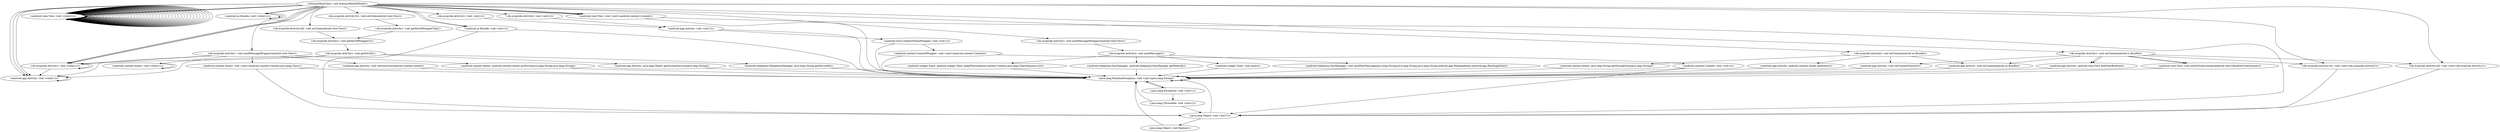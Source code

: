 digraph "callgraph" {
    "<dummyMainClass: void dummyMainMethod()>"
    "<de.ecspride.Activity1: void <clinit>()>"
    "<dummyMainClass: void dummyMainMethod()>"->"<de.ecspride.Activity1: void <clinit>()>";
    "<dummyMainClass: void dummyMainMethod()>"->"<de.ecspride.Activity1: void <clinit>()>";
    "<android.view.View: void <clinit>()>"
    "<dummyMainClass: void dummyMainMethod()>"->"<android.view.View: void <clinit>()>";
    "<android.os.Bundle: void <clinit>()>"
    "<dummyMainClass: void dummyMainMethod()>"->"<android.os.Bundle: void <clinit>()>";
    "<android.app.Activity: void <clinit>()>"
    "<dummyMainClass: void dummyMainMethod()>"->"<android.app.Activity: void <clinit>()>";
    "<dummyMainClass: void dummyMainMethod()>"->"<android.view.View: void <clinit>()>";
    "<dummyMainClass: void dummyMainMethod()>"->"<android.view.View: void <clinit>()>";
    "<dummyMainClass: void dummyMainMethod()>"->"<android.app.Activity: void <clinit>()>";
    "<dummyMainClass: void dummyMainMethod()>"->"<de.ecspride.Activity1: void <clinit>()>";
    "<dummyMainClass: void dummyMainMethod()>"->"<android.view.View: void <clinit>()>";
    "<dummyMainClass: void dummyMainMethod()>"->"<android.os.Bundle: void <clinit>()>";
    "<dummyMainClass: void dummyMainMethod()>"->"<android.app.Activity: void <clinit>()>";
    "<de.ecspride.Activity1: void <clinit>()>"->"<de.ecspride.Activity1: void <clinit>()>";
    "<de.ecspride.Activity1: void <clinit>()>"->"<android.app.Activity: void <clinit>()>";
    "<android.view.View: void <clinit>()>"->"<android.view.View: void <clinit>()>";
    "<android.view.View: void <clinit>()>"->"<android.view.View: void <clinit>()>";
    "<android.view.View: void <clinit>()>"->"<android.view.View: void <clinit>()>";
    "<android.view.View: void <clinit>()>"->"<android.view.View: void <clinit>()>";
    "<android.view.View: void <clinit>()>"->"<android.view.View: void <clinit>()>";
    "<android.view.View: void <clinit>()>"->"<android.view.View: void <clinit>()>";
    "<android.view.View: void <clinit>()>"->"<android.view.View: void <clinit>()>";
    "<android.view.View: void <clinit>()>"->"<android.view.View: void <clinit>()>";
    "<android.view.View: void <clinit>()>"->"<android.view.View: void <clinit>()>";
    "<android.view.View: void <clinit>()>"->"<android.view.View: void <clinit>()>";
    "<android.view.View: void <clinit>()>"->"<android.view.View: void <clinit>()>";
    "<android.view.View: void <clinit>()>"->"<android.view.View: void <clinit>()>";
    "<android.view.View: void <clinit>()>"->"<android.view.View: void <clinit>()>";
    "<android.view.View: void <clinit>()>"->"<android.view.View: void <clinit>()>";
    "<android.view.View: void <clinit>()>"->"<android.view.View: void <clinit>()>";
    "<android.view.View: void <clinit>()>"->"<android.view.View: void <clinit>()>";
    "<android.view.View: void <clinit>()>"->"<android.view.View: void <clinit>()>";
    "<android.view.View: void <clinit>()>"->"<android.view.View: void <clinit>()>";
    "<android.view.View: void <clinit>()>"->"<android.view.View: void <clinit>()>";
    "<android.view.View: void <clinit>()>"->"<android.view.View: void <clinit>()>";
    "<android.view.View: void <clinit>()>"->"<android.view.View: void <clinit>()>";
    "<android.view.View: void <clinit>()>"->"<android.view.View: void <clinit>()>";
    "<android.view.View: void <clinit>()>"->"<android.view.View: void <clinit>()>";
    "<android.view.View: void <clinit>()>"->"<android.view.View: void <clinit>()>";
    "<android.view.View: void <clinit>()>"->"<android.view.View: void <clinit>()>";
    "<android.view.View: void <clinit>()>"->"<android.view.View: void <clinit>()>";
    "<android.view.View: void <clinit>()>"->"<android.view.View: void <clinit>()>";
    "<android.view.View: void <clinit>()>"->"<android.view.View: void <clinit>()>";
    "<android.view.View: void <clinit>()>"->"<android.view.View: void <clinit>()>";
    "<android.view.View: void <clinit>()>"->"<android.view.View: void <clinit>()>";
    "<android.view.View: void <clinit>()>"->"<android.view.View: void <clinit>()>";
    "<android.view.View: void <clinit>()>"->"<android.view.View: void <clinit>()>";
    "<android.view.View: void <clinit>()>"->"<android.view.View: void <clinit>()>";
    "<android.view.View: void <clinit>()>"->"<android.view.View: void <clinit>()>";
    "<android.view.View: void <clinit>()>"->"<android.view.View: void <clinit>()>";
    "<android.view.View: void <clinit>()>"->"<android.view.View: void <clinit>()>";
    "<android.view.View: void <clinit>()>"->"<android.view.View: void <clinit>()>";
    "<android.view.View: void <clinit>()>"->"<android.view.View: void <clinit>()>";
    "<android.view.View: void <clinit>()>"->"<android.view.View: void <clinit>()>";
    "<android.view.View: void <clinit>()>"->"<android.view.View: void <clinit>()>";
    "<android.view.View: void <clinit>()>"->"<android.view.View: void <clinit>()>";
    "<android.os.Bundle: void <clinit>()>"->"<android.os.Bundle: void <clinit>()>";
    "<android.os.Bundle: void <clinit>()>"->"<android.os.Bundle: void <clinit>()>";
    "<android.app.Activity: void <clinit>()>"->"<android.app.Activity: void <clinit>()>";
    "<de.ecspride.Activity1: void <init>()>"
    "<dummyMainClass: void dummyMainMethod()>"->"<de.ecspride.Activity1: void <init>()>";
    "<de.ecspride.Activity1: void onCreate(android.os.Bundle)>"
    "<dummyMainClass: void dummyMainMethod()>"->"<de.ecspride.Activity1: void onCreate(android.os.Bundle)>";
    "<de.ecspride.Activity1: void sendMessageWrapper(android.view.View)>"
    "<dummyMainClass: void dummyMainMethod()>"->"<de.ecspride.Activity1: void sendMessageWrapper(android.view.View)>";
    "<android.os.Bundle: void <init>()>"
    "<dummyMainClass: void dummyMainMethod()>"->"<android.os.Bundle: void <init>()>";
    "<android.view.View: void <init>(android.content.Context)>"
    "<dummyMainClass: void dummyMainMethod()>"->"<android.view.View: void <init>(android.content.Context)>";
    "<de.ecspride.Activity1$1: void <init>(de.ecspride.Activity1)>"
    "<dummyMainClass: void dummyMainMethod()>"->"<de.ecspride.Activity1$1: void <init>(de.ecspride.Activity1)>";
    "<de.ecspride.Activity1$1: void onClick(android.view.View)>"
    "<dummyMainClass: void dummyMainMethod()>"->"<de.ecspride.Activity1$1: void onClick(android.view.View)>";
    "<dummyMainClass: void dummyMainMethod()>"->"<android.view.View: void <init>(android.content.Context)>";
    "<de.ecspride.Activity1$2: void <init>(de.ecspride.Activity1)>"
    "<dummyMainClass: void dummyMainMethod()>"->"<de.ecspride.Activity1$2: void <init>(de.ecspride.Activity1)>";
    "<de.ecspride.Activity1$2: void onClick(android.view.View)>"
    "<dummyMainClass: void dummyMainMethod()>"->"<de.ecspride.Activity1$2: void onClick(android.view.View)>";
    "<dummyMainClass: void dummyMainMethod()>"->"<android.view.View: void <init>(android.content.Context)>";
    "<de.ecspride.Activity2: void <init>()>"
    "<dummyMainClass: void dummyMainMethod()>"->"<de.ecspride.Activity2: void <init>()>";
    "<de.ecspride.Activity2: void onCreate(android.os.Bundle)>"
    "<dummyMainClass: void dummyMainMethod()>"->"<de.ecspride.Activity2: void onCreate(android.os.Bundle)>";
    "<de.ecspride.Activity2: void sendMessageWrapper(android.view.View)>"
    "<dummyMainClass: void dummyMainMethod()>"->"<de.ecspride.Activity2: void sendMessageWrapper(android.view.View)>";
    "<dummyMainClass: void dummyMainMethod()>"->"<android.os.Bundle: void <init>()>";
    "<dummyMainClass: void dummyMainMethod()>"->"<android.view.View: void <init>(android.content.Context)>";
    "<android.content.Intent: void <clinit>()>"
    "<de.ecspride.Activity1: void sendMessageWrapper(android.view.View)>"->"<android.content.Intent: void <clinit>()>";
    "<de.ecspride.Activity1: void sendMessageWrapper(android.view.View)>"->"<android.app.Activity: void <clinit>()>";
    "<de.ecspride.Activity1: void sendMessageWrapper(android.view.View)>"->"<de.ecspride.Activity1: void <clinit>()>";
    "<android.content.Intent: void <clinit>()>"->"<android.content.Intent: void <clinit>()>";
    "<android.app.Activity: void <init>()>"
    "<de.ecspride.Activity1: void <init>()>"->"<android.app.Activity: void <init>()>";
    "<android.app.Activity: void onCreate(android.os.Bundle)>"
    "<de.ecspride.Activity1: void onCreate(android.os.Bundle)>"->"<android.app.Activity: void onCreate(android.os.Bundle)>";
    "<android.app.Activity: void setContentView(int)>"
    "<de.ecspride.Activity1: void onCreate(android.os.Bundle)>"->"<android.app.Activity: void setContentView(int)>";
    "<android.app.Activity: android.view.View findViewById(int)>"
    "<de.ecspride.Activity1: void onCreate(android.os.Bundle)>"->"<android.app.Activity: android.view.View findViewById(int)>";
    "<de.ecspride.Activity1: void onCreate(android.os.Bundle)>"->"<android.app.Activity: android.view.View findViewById(int)>";
    "<de.ecspride.Activity1: void onCreate(android.os.Bundle)>"->"<de.ecspride.Activity1$1: void <init>(de.ecspride.Activity1)>";
    "<android.view.View: void setOnClickListener(android.view.View$OnClickListener)>"
    "<de.ecspride.Activity1: void onCreate(android.os.Bundle)>"->"<android.view.View: void setOnClickListener(android.view.View$OnClickListener)>";
    "<de.ecspride.Activity1: void onCreate(android.os.Bundle)>"->"<android.view.View: void setOnClickListener(android.view.View$OnClickListener)>";
    "<de.ecspride.Activity1: void onCreate(android.os.Bundle)>"->"<de.ecspride.Activity1$2: void <init>(de.ecspride.Activity1)>";
    "<android.content.Intent: void <init>(android.content.Context,java.lang.Class)>"
    "<de.ecspride.Activity1: void sendMessageWrapper(android.view.View)>"->"<android.content.Intent: void <init>(android.content.Context,java.lang.Class)>";
    "<android.content.Intent: android.content.Intent putExtra(java.lang.String,java.lang.String)>"
    "<de.ecspride.Activity1: void sendMessageWrapper(android.view.View)>"->"<android.content.Intent: android.content.Intent putExtra(java.lang.String,java.lang.String)>";
    "<android.app.Activity: void startActivity(android.content.Intent)>"
    "<de.ecspride.Activity1: void sendMessageWrapper(android.view.View)>"->"<android.app.Activity: void startActivity(android.content.Intent)>";
    "<java.lang.Object: void <init>()>"
    "<android.os.Bundle: void <init>()>"->"<java.lang.Object: void <init>()>";
    "<java.lang.RuntimeException: void <init>(java.lang.String)>"
    "<android.os.Bundle: void <init>()>"->"<java.lang.RuntimeException: void <init>(java.lang.String)>";
    "<java.lang.Object: void finalize()>"
    "<java.lang.Object: void <init>()>"->"<java.lang.Object: void finalize()>";
    "<android.view.View: void <init>(android.content.Context)>"->"<java.lang.Object: void <init>()>";
    "<android.view.View: void <init>(android.content.Context)>"->"<java.lang.RuntimeException: void <init>(java.lang.String)>";
    "<de.ecspride.Activity1$1: void <init>(de.ecspride.Activity1)>"->"<java.lang.Object: void <init>()>";
    "<de.ecspride.Activity1: void getDevIdWrapperTop()>"
    "<de.ecspride.Activity1$1: void onClick(android.view.View)>"->"<de.ecspride.Activity1: void getDevIdWrapperTop()>";
    "<de.ecspride.Activity1$2: void <init>(de.ecspride.Activity1)>"->"<java.lang.Object: void <init>()>";
    "<de.ecspride.Activity1: void getDevIdWrapper2()>"
    "<de.ecspride.Activity1$2: void onClick(android.view.View)>"->"<de.ecspride.Activity1: void getDevIdWrapper2()>";
    "<de.ecspride.Activity2: void <init>()>"->"<android.app.Activity: void <init>()>";
    "<de.ecspride.Activity2: void onCreate(android.os.Bundle)>"->"<android.app.Activity: void onCreate(android.os.Bundle)>";
    "<android.app.Activity: android.content.Intent getIntent()>"
    "<de.ecspride.Activity2: void onCreate(android.os.Bundle)>"->"<android.app.Activity: android.content.Intent getIntent()>";
    "<de.ecspride.Activity2: void onCreate(android.os.Bundle)>"->"<android.app.Activity: void setContentView(int)>";
    "<android.content.Intent: java.lang.String getStringExtra(java.lang.String)>"
    "<de.ecspride.Activity2: void onCreate(android.os.Bundle)>"->"<android.content.Intent: java.lang.String getStringExtra(java.lang.String)>";
    "<de.ecspride.Activity2: void sendMessage()>"
    "<de.ecspride.Activity2: void sendMessageWrapper(android.view.View)>"->"<de.ecspride.Activity2: void sendMessage()>";
    "<android.widget.Toast: android.widget.Toast makeText(android.content.Context,java.lang.CharSequence,int)>"
    "<de.ecspride.Activity2: void sendMessage()>"->"<android.widget.Toast: android.widget.Toast makeText(android.content.Context,java.lang.CharSequence,int)>";
    "<android.telephony.SmsManager: android.telephony.SmsManager getDefault()>"
    "<de.ecspride.Activity2: void sendMessage()>"->"<android.telephony.SmsManager: android.telephony.SmsManager getDefault()>";
    "<android.view.ContextThemeWrapper: void <init>()>"
    "<android.app.Activity: void <init>()>"->"<android.view.ContextThemeWrapper: void <init>()>";
    "<android.app.Activity: void <init>()>"->"<java.lang.RuntimeException: void <init>(java.lang.String)>";
    "<android.app.Activity: void onCreate(android.os.Bundle)>"->"<java.lang.RuntimeException: void <init>(java.lang.String)>";
    "<android.app.Activity: void setContentView(int)>"->"<java.lang.RuntimeException: void <init>(java.lang.String)>";
    "<android.app.Activity: android.view.View findViewById(int)>"->"<java.lang.RuntimeException: void <init>(java.lang.String)>";
    "<android.view.View: void setOnClickListener(android.view.View$OnClickListener)>"->"<java.lang.RuntimeException: void <init>(java.lang.String)>";
    "<android.content.Intent: void <init>(android.content.Context,java.lang.Class)>"->"<java.lang.Object: void <init>()>";
    "<android.content.Intent: void <init>(android.content.Context,java.lang.Class)>"->"<java.lang.RuntimeException: void <init>(java.lang.String)>";
    "<android.content.Intent: android.content.Intent putExtra(java.lang.String,java.lang.String)>"->"<java.lang.RuntimeException: void <init>(java.lang.String)>";
    "<android.app.Activity: void startActivity(android.content.Intent)>"->"<java.lang.RuntimeException: void <init>(java.lang.String)>";
    "<java.lang.Object: void <init>()>"->"<java.lang.RuntimeException: void <init>(java.lang.String)>";
    "<java.lang.Exception: void <init>()>"
    "<java.lang.RuntimeException: void <init>(java.lang.String)>"->"<java.lang.Exception: void <init>()>";
    "<java.lang.RuntimeException: void <init>(java.lang.String)>"->"<java.lang.RuntimeException: void <init>(java.lang.String)>";
    "<java.lang.Object: void finalize()>"->"<java.lang.RuntimeException: void <init>(java.lang.String)>";
    "<de.ecspride.Activity1: void getDevIdWrapperTop()>"->"<de.ecspride.Activity1: void getDevIdWrapper2()>";
    "<de.ecspride.Activity1: void getDevId()>"
    "<de.ecspride.Activity1: void getDevIdWrapper2()>"->"<de.ecspride.Activity1: void getDevId()>";
    "<de.ecspride.Activity1: void getDevId()>"->"<de.ecspride.Activity1: void <clinit>()>";
    "<de.ecspride.Activity1: void getDevId()>"->"<android.app.Activity: void <clinit>()>";
    "<android.app.Activity: android.content.Intent getIntent()>"->"<java.lang.RuntimeException: void <init>(java.lang.String)>";
    "<android.content.Intent: java.lang.String getStringExtra(java.lang.String)>"->"<java.lang.RuntimeException: void <init>(java.lang.String)>";
    "<android.widget.Toast: void show()>"
    "<de.ecspride.Activity2: void sendMessage()>"->"<android.widget.Toast: void show()>";
    "<android.telephony.SmsManager: void sendTextMessage(java.lang.String,java.lang.String,java.lang.String,android.app.PendingIntent,android.app.PendingIntent)>"
    "<de.ecspride.Activity2: void sendMessage()>"->"<android.telephony.SmsManager: void sendTextMessage(java.lang.String,java.lang.String,java.lang.String,android.app.PendingIntent,android.app.PendingIntent)>";
    "<android.widget.Toast: android.widget.Toast makeText(android.content.Context,java.lang.CharSequence,int)>"->"<java.lang.RuntimeException: void <init>(java.lang.String)>";
    "<android.telephony.SmsManager: android.telephony.SmsManager getDefault()>"->"<java.lang.RuntimeException: void <init>(java.lang.String)>";
    "<android.content.ContextWrapper: void <init>(android.content.Context)>"
    "<android.view.ContextThemeWrapper: void <init>()>"->"<android.content.ContextWrapper: void <init>(android.content.Context)>";
    "<android.view.ContextThemeWrapper: void <init>()>"->"<java.lang.RuntimeException: void <init>(java.lang.String)>";
    "<java.lang.Throwable: void <init>()>"
    "<java.lang.Exception: void <init>()>"->"<java.lang.Throwable: void <init>()>";
    "<java.lang.Exception: void <init>()>"->"<java.lang.RuntimeException: void <init>(java.lang.String)>";
    "<android.app.Activity: java.lang.Object getSystemService(java.lang.String)>"
    "<de.ecspride.Activity1: void getDevId()>"->"<android.app.Activity: java.lang.Object getSystemService(java.lang.String)>";
    "<android.telephony.TelephonyManager: java.lang.String getDeviceId()>"
    "<de.ecspride.Activity1: void getDevId()>"->"<android.telephony.TelephonyManager: java.lang.String getDeviceId()>";
    "<android.widget.Toast: void show()>"->"<java.lang.RuntimeException: void <init>(java.lang.String)>";
    "<android.telephony.SmsManager: void sendTextMessage(java.lang.String,java.lang.String,java.lang.String,android.app.PendingIntent,android.app.PendingIntent)>"->"<java.lang.RuntimeException: void <init>(java.lang.String)>";
    "<android.content.Context: void <init>()>"
    "<android.content.ContextWrapper: void <init>(android.content.Context)>"->"<android.content.Context: void <init>()>";
    "<android.content.ContextWrapper: void <init>(android.content.Context)>"->"<java.lang.RuntimeException: void <init>(java.lang.String)>";
    "<java.lang.Throwable: void <init>()>"->"<java.lang.Object: void <init>()>";
    "<java.lang.Throwable: void <init>()>"->"<java.lang.RuntimeException: void <init>(java.lang.String)>";
    "<android.app.Activity: java.lang.Object getSystemService(java.lang.String)>"->"<java.lang.RuntimeException: void <init>(java.lang.String)>";
    "<android.telephony.TelephonyManager: java.lang.String getDeviceId()>"->"<java.lang.RuntimeException: void <init>(java.lang.String)>";
    "<android.content.Context: void <init>()>"->"<java.lang.Object: void <init>()>";
    "<android.content.Context: void <init>()>"->"<java.lang.RuntimeException: void <init>(java.lang.String)>";
}
